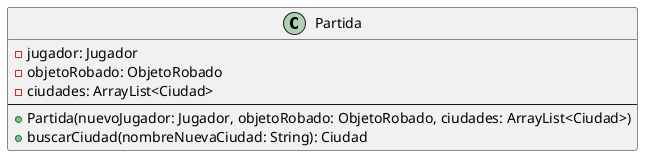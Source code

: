 @startuml

class Partida {
    -jugador: Jugador
    -objetoRobado: ObjetoRobado
    -ciudades: ArrayList<Ciudad>
    --
    +Partida(nuevoJugador: Jugador, objetoRobado: ObjetoRobado, ciudades: ArrayList<Ciudad>)
    +buscarCiudad(nombreNuevaCiudad: String): Ciudad
}

@enduml